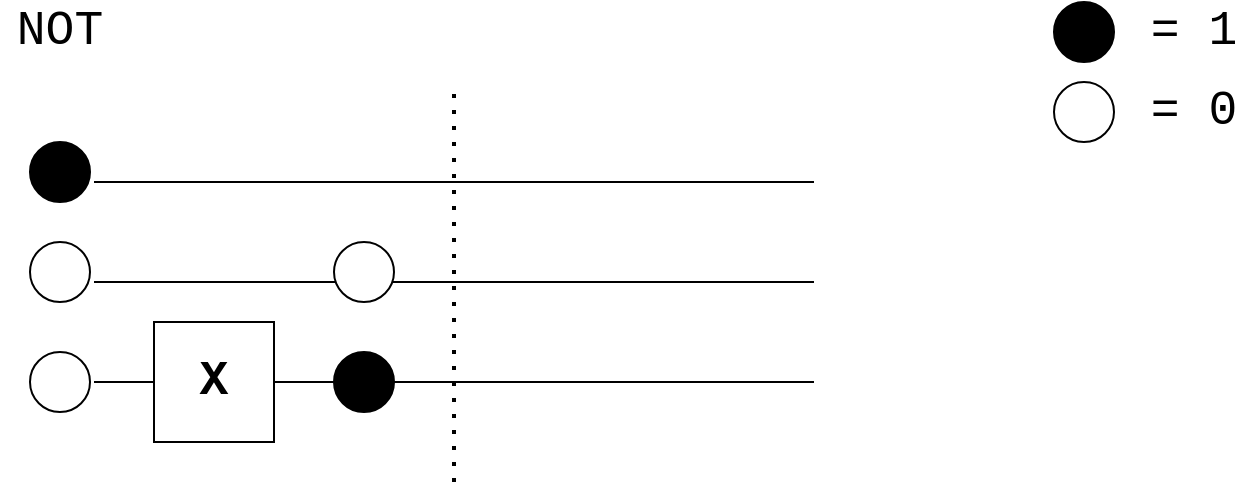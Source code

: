 <mxfile version="20.6.0" type="device"><diagram id="c42yNX1yEkKoZ739y-wv" name="Page-1"><mxGraphModel dx="813" dy="426" grid="1" gridSize="10" guides="1" tooltips="1" connect="1" arrows="1" fold="1" page="1" pageScale="1" pageWidth="827" pageHeight="1169" math="0" shadow="0"><root><mxCell id="0"/><mxCell id="1" parent="0"/><mxCell id="PbG7F4YEUV1qH4xfj-eT-1" value="" style="endArrow=none;html=1;rounded=0;" edge="1" parent="1"><mxGeometry width="50" height="50" relative="1" as="geometry"><mxPoint x="80" y="110" as="sourcePoint"/><mxPoint x="440" y="110" as="targetPoint"/></mxGeometry></mxCell><mxCell id="PbG7F4YEUV1qH4xfj-eT-2" value="" style="endArrow=none;html=1;rounded=0;" edge="1" parent="1"><mxGeometry width="50" height="50" relative="1" as="geometry"><mxPoint x="80" y="160" as="sourcePoint"/><mxPoint x="440" y="160" as="targetPoint"/></mxGeometry></mxCell><mxCell id="PbG7F4YEUV1qH4xfj-eT-3" value="" style="endArrow=none;html=1;rounded=0;" edge="1" parent="1"><mxGeometry width="50" height="50" relative="1" as="geometry"><mxPoint x="80" y="210" as="sourcePoint"/><mxPoint x="440" y="210" as="targetPoint"/></mxGeometry></mxCell><mxCell id="PbG7F4YEUV1qH4xfj-eT-4" value="&lt;b style=&quot;&quot;&gt;&lt;font face=&quot;Courier New&quot; style=&quot;font-size: 24px;&quot;&gt;X&lt;/font&gt;&lt;/b&gt;" style="rounded=0;whiteSpace=wrap;html=1;" vertex="1" parent="1"><mxGeometry x="110" y="180" width="60" height="60" as="geometry"/></mxCell><mxCell id="PbG7F4YEUV1qH4xfj-eT-6" value="" style="ellipse;whiteSpace=wrap;html=1;fontFamily=Courier New;fontSize=24;" vertex="1" parent="1"><mxGeometry x="48" y="140" width="30" height="30" as="geometry"/></mxCell><mxCell id="PbG7F4YEUV1qH4xfj-eT-7" value="" style="ellipse;whiteSpace=wrap;html=1;fontFamily=Courier New;fontSize=24;" vertex="1" parent="1"><mxGeometry x="48" y="195" width="30" height="30" as="geometry"/></mxCell><mxCell id="PbG7F4YEUV1qH4xfj-eT-8" value="" style="ellipse;whiteSpace=wrap;html=1;fontFamily=Courier New;fontSize=24;fillColor=#000000;" vertex="1" parent="1"><mxGeometry x="48" y="90" width="30" height="30" as="geometry"/></mxCell><mxCell id="PbG7F4YEUV1qH4xfj-eT-9" value="NOT" style="text;html=1;strokeColor=none;fillColor=none;align=center;verticalAlign=middle;whiteSpace=wrap;rounded=0;fontFamily=Courier New;fontSize=24;" vertex="1" parent="1"><mxGeometry x="33" y="20" width="60" height="30" as="geometry"/></mxCell><mxCell id="PbG7F4YEUV1qH4xfj-eT-10" value="" style="ellipse;whiteSpace=wrap;html=1;fontFamily=Courier New;fontSize=24;fillColor=#000000;" vertex="1" parent="1"><mxGeometry x="560" y="20" width="30" height="30" as="geometry"/></mxCell><mxCell id="PbG7F4YEUV1qH4xfj-eT-11" value="" style="ellipse;whiteSpace=wrap;html=1;fontFamily=Courier New;fontSize=24;" vertex="1" parent="1"><mxGeometry x="560" y="60" width="30" height="30" as="geometry"/></mxCell><mxCell id="PbG7F4YEUV1qH4xfj-eT-12" value="= 1" style="text;html=1;strokeColor=none;fillColor=none;align=center;verticalAlign=middle;whiteSpace=wrap;rounded=0;fontFamily=Courier New;fontSize=24;" vertex="1" parent="1"><mxGeometry x="600" y="20" width="60" height="30" as="geometry"/></mxCell><mxCell id="PbG7F4YEUV1qH4xfj-eT-13" value="= 0" style="text;html=1;strokeColor=none;fillColor=none;align=center;verticalAlign=middle;whiteSpace=wrap;rounded=0;fontFamily=Courier New;fontSize=24;" vertex="1" parent="1"><mxGeometry x="600" y="60" width="60" height="30" as="geometry"/></mxCell><mxCell id="PbG7F4YEUV1qH4xfj-eT-14" value="" style="endArrow=none;dashed=1;html=1;dashPattern=1 3;strokeWidth=2;rounded=0;fontFamily=Courier New;fontSize=24;" edge="1" parent="1"><mxGeometry width="50" height="50" relative="1" as="geometry"><mxPoint x="260" y="260" as="sourcePoint"/><mxPoint x="260" y="60" as="targetPoint"/></mxGeometry></mxCell><mxCell id="PbG7F4YEUV1qH4xfj-eT-15" value="" style="ellipse;whiteSpace=wrap;html=1;fontFamily=Courier New;fontSize=24;" vertex="1" parent="1"><mxGeometry x="200" y="140" width="30" height="30" as="geometry"/></mxCell><mxCell id="PbG7F4YEUV1qH4xfj-eT-16" value="" style="ellipse;whiteSpace=wrap;html=1;fontFamily=Courier New;fontSize=24;fillColor=#000000;" vertex="1" parent="1"><mxGeometry x="200" y="195" width="30" height="30" as="geometry"/></mxCell></root></mxGraphModel></diagram></mxfile>